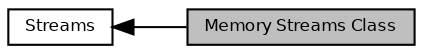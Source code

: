 digraph "Memory Streams Class"
{
  bgcolor="transparent";
  edge [fontname="Helvetica",fontsize="8",labelfontname="Helvetica",labelfontsize="8"];
  node [fontname="Helvetica",fontsize="8",shape=record];
  rankdir=LR;
  Node1 [label="Streams",height=0.2,width=0.4,color="black",URL="$group___h_a_l___i_n_t_e_r_f_a_c_e_s.html"];
  Node0 [label="Memory Streams Class",height=0.2,width=0.4,color="black", fillcolor="grey75", style="filled", fontcolor="black"];
  Node1->Node0 [shape=plaintext, dir="back", style="solid"];
}

